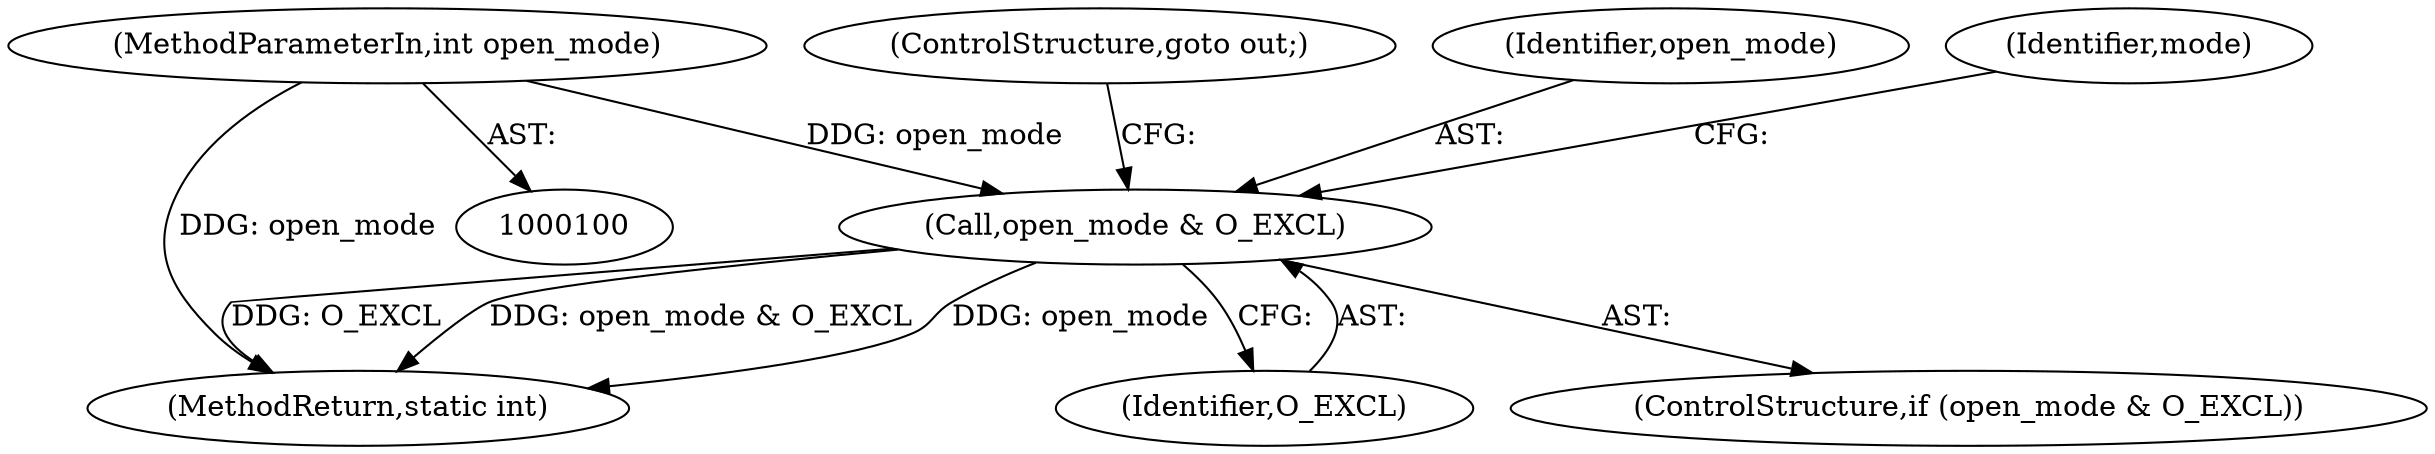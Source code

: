 digraph "0_linux_dc0b027dfadfcb8a5504f7d8052754bf8d501ab9_3@API" {
"1000110" [label="(Call,open_mode & O_EXCL)"];
"1000103" [label="(MethodParameterIn,int open_mode)"];
"1000110" [label="(Call,open_mode & O_EXCL)"];
"1000113" [label="(ControlStructure,goto out;)"];
"1000109" [label="(ControlStructure,if (open_mode & O_EXCL))"];
"1000111" [label="(Identifier,open_mode)"];
"1000103" [label="(MethodParameterIn,int open_mode)"];
"1000159" [label="(MethodReturn,static int)"];
"1000112" [label="(Identifier,O_EXCL)"];
"1000116" [label="(Identifier,mode)"];
"1000110" -> "1000109"  [label="AST: "];
"1000110" -> "1000112"  [label="CFG: "];
"1000111" -> "1000110"  [label="AST: "];
"1000112" -> "1000110"  [label="AST: "];
"1000113" -> "1000110"  [label="CFG: "];
"1000116" -> "1000110"  [label="CFG: "];
"1000110" -> "1000159"  [label="DDG: O_EXCL"];
"1000110" -> "1000159"  [label="DDG: open_mode & O_EXCL"];
"1000110" -> "1000159"  [label="DDG: open_mode"];
"1000103" -> "1000110"  [label="DDG: open_mode"];
"1000103" -> "1000100"  [label="AST: "];
"1000103" -> "1000159"  [label="DDG: open_mode"];
}
